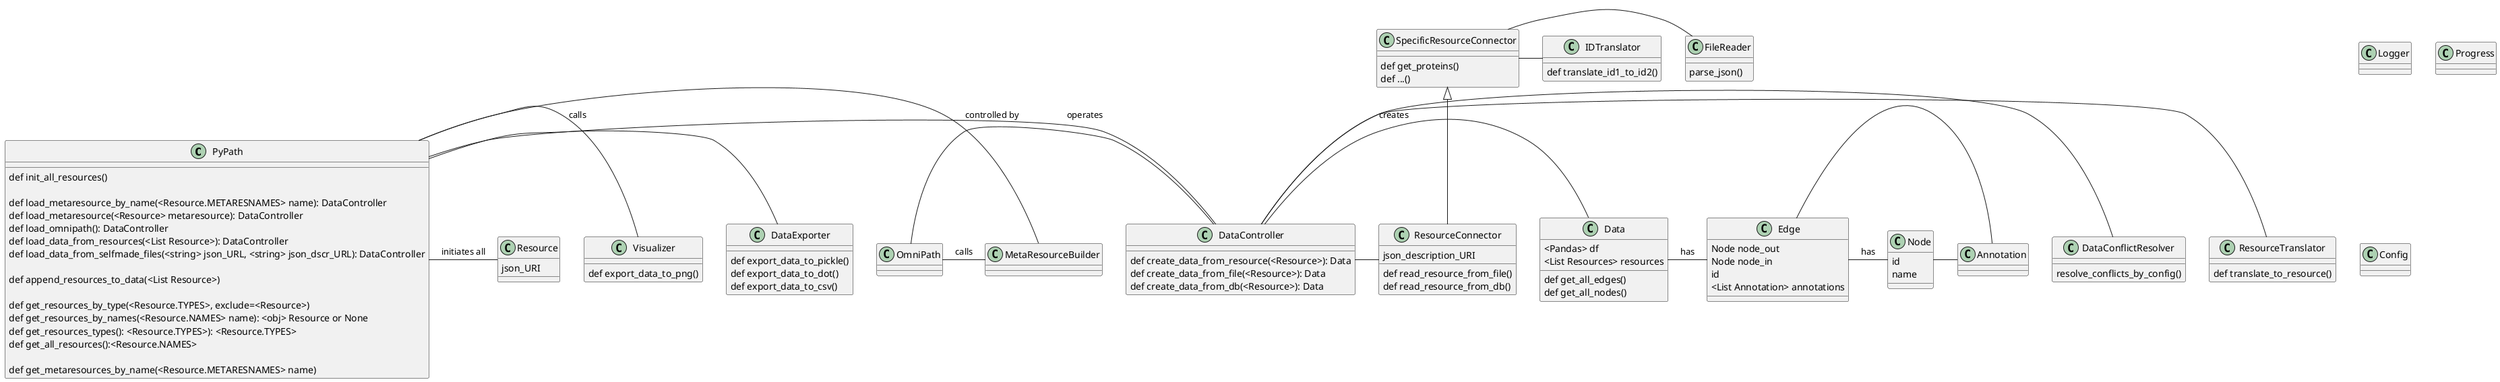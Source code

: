 @startuml
class PyPath {
  def init_all_resources()

  def load_metaresource_by_name(<Resource.METARESNAMES> name): DataController
  def load_metaresource(<Resource> metaresource): DataController
  def load_omnipath(): DataController
  def load_data_from_resources(<List Resource>): DataController
  def load_data_from_selfmade_files(<string> json_URL, <string> json_dscr_URL): DataController

  def append_resources_to_data(<List Resource>)

  def get_resources_by_type(<Resource.TYPES>, exclude=<Resource>)
  def get_resources_by_names(<Resource.NAMES> name): <obj> Resource or None
  def get_resources_types(): <Resource.TYPES>): <Resource.TYPES>
  def get_all_resources():<Resource.NAMES>

  def get_metaresources_by_name(<Resource.METARESNAMES> name)
}

class Data {
  <Pandas> df
  <List Resources> resources
  def get_all_edges()
  def get_all_nodes()
}

class DataController {
  def create_data_from_resource(<Resource>): Data
  def create_data_from_file(<Resource>): Data
  def create_data_from_db(<Resource>): Data
}

class Node {
  id
  name
}

class Edge {
  Node node_out
  Node node_in
  id
  <List Annotation> annotations
}

class Resource {
  json_URI
}

class ResourceConnector {
  json_description_URI
  def read_resource_from_file()
  def read_resource_from_db()
}

class SpecificResourceConnector {
  def get_proteins()
  def ...()
}

class IDTranslator {
  def translate_id1_to_id2()
}

class Annotation {

}

class MetaResourceBuilder {

}

class OmniPath {

}

class Logger {

}

class Progress{

}

class Config {

}

class FileReader {
  parse_json()
}

class DataExporter {
  def export_data_to_pickle()
  def export_data_to_dot()
  def export_data_to_csv()
}

class DataConflictResolver {
  resolve_conflicts_by_config()
}

class Visualizer {
  def export_data_to_png()
}

class ResourceTranslator {
  def translate_to_resource()
}

DataController - ResourceTranslator
DataController - DataConflictResolver
Edge - Annotation
Node - Annotation
PyPath - DataController: operates
DataController - Data: creates
DataController - ResourceConnector
SpecificResourceConnector <|-- ResourceConnector
PyPath - DataExporter: calls
SpecificResourceConnector - FileReader
SpecificResourceConnector - IDTranslator
PyPath - Visualizer
Data - Edge: has
Edge - Node: has
PyPath - MetaResourceBuilder
OmniPath - MetaResourceBuilder: calls
PyPath - Resource: initiates all
OmniPath - DataController: controlled by


@enduml
